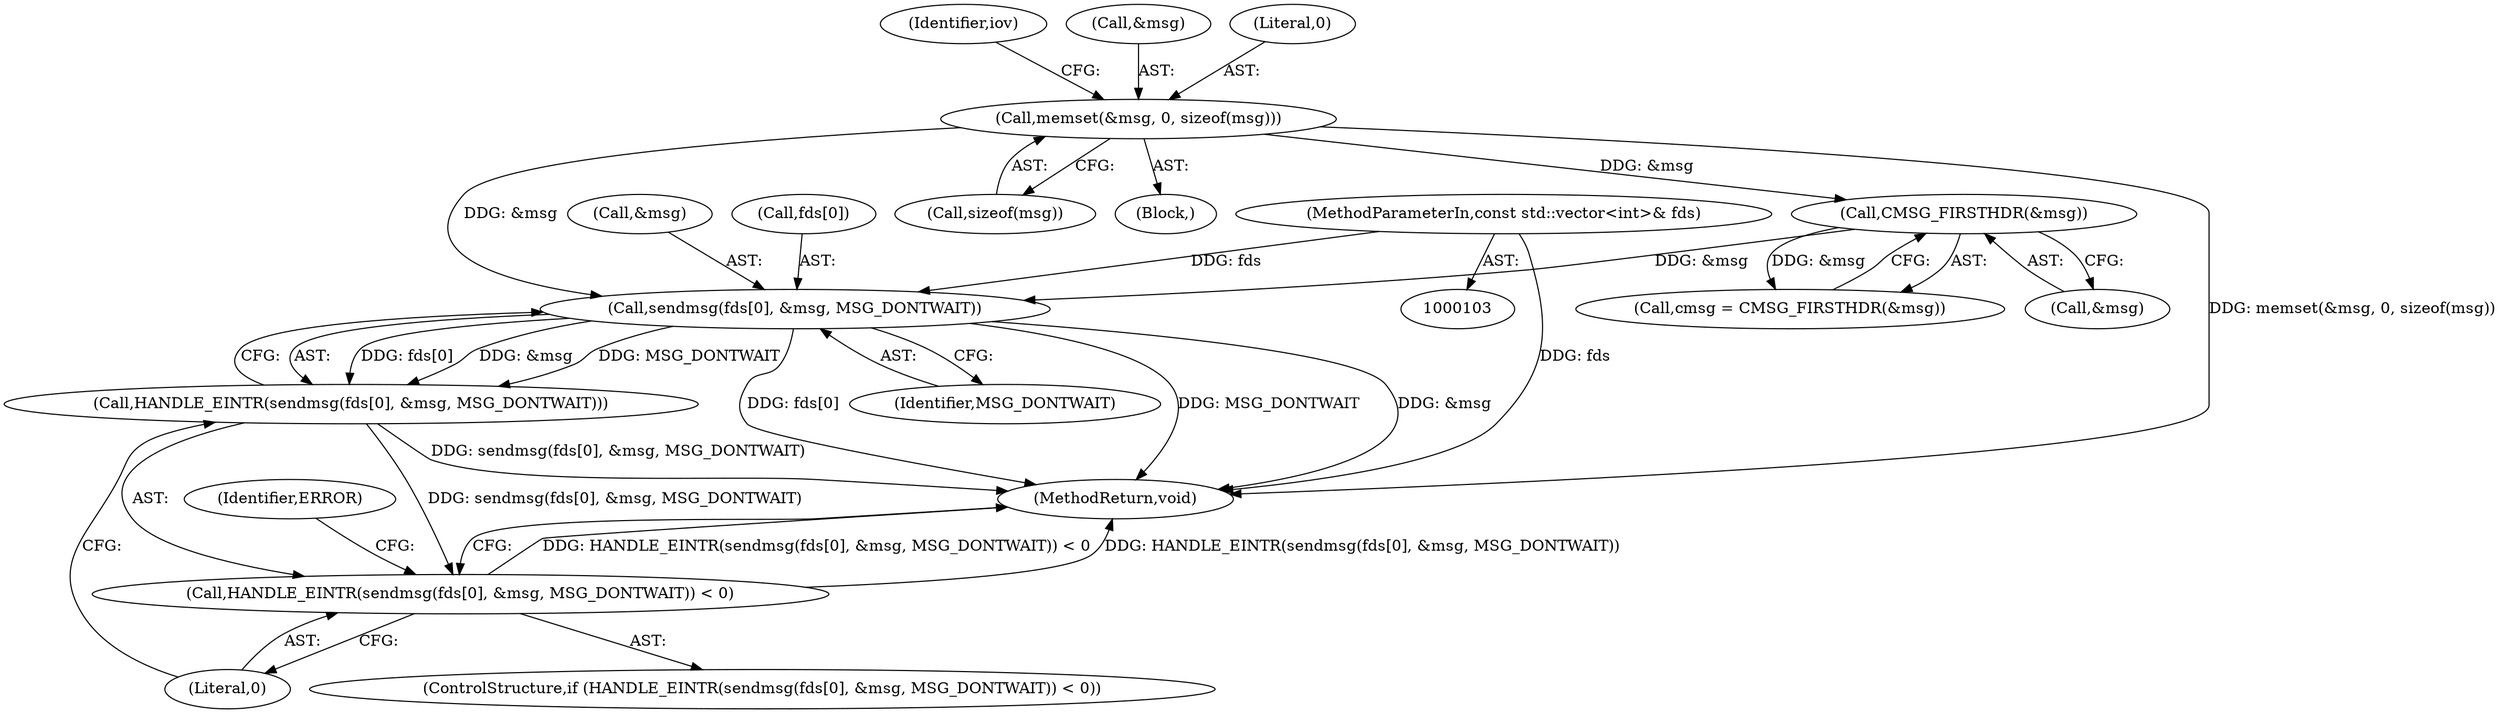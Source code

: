 digraph "0_Chrome_aac449e7154720b895ff1e7f3497c2ce95ae1a5a@API" {
"1000205" [label="(Call,sendmsg(fds[0], &msg, MSG_DONTWAIT))"];
"1000104" [label="(MethodParameterIn,const std::vector<int>& fds)"];
"1000168" [label="(Call,CMSG_FIRSTHDR(&msg))"];
"1000109" [label="(Call,memset(&msg, 0, sizeof(msg)))"];
"1000204" [label="(Call,HANDLE_EINTR(sendmsg(fds[0], &msg, MSG_DONTWAIT)))"];
"1000203" [label="(Call,HANDLE_EINTR(sendmsg(fds[0], &msg, MSG_DONTWAIT)) < 0)"];
"1000212" [label="(Literal,0)"];
"1000204" [label="(Call,HANDLE_EINTR(sendmsg(fds[0], &msg, MSG_DONTWAIT)))"];
"1000209" [label="(Call,&msg)"];
"1000117" [label="(Identifier,iov)"];
"1000211" [label="(Identifier,MSG_DONTWAIT)"];
"1000113" [label="(Call,sizeof(msg))"];
"1000168" [label="(Call,CMSG_FIRSTHDR(&msg))"];
"1000206" [label="(Call,fds[0])"];
"1000110" [label="(Call,&msg)"];
"1000166" [label="(Call,cmsg = CMSG_FIRSTHDR(&msg))"];
"1000202" [label="(ControlStructure,if (HANDLE_EINTR(sendmsg(fds[0], &msg, MSG_DONTWAIT)) < 0))"];
"1000205" [label="(Call,sendmsg(fds[0], &msg, MSG_DONTWAIT))"];
"1000203" [label="(Call,HANDLE_EINTR(sendmsg(fds[0], &msg, MSG_DONTWAIT)) < 0)"];
"1000215" [label="(Identifier,ERROR)"];
"1000107" [label="(Block,)"];
"1000104" [label="(MethodParameterIn,const std::vector<int>& fds)"];
"1000217" [label="(MethodReturn,void)"];
"1000169" [label="(Call,&msg)"];
"1000109" [label="(Call,memset(&msg, 0, sizeof(msg)))"];
"1000112" [label="(Literal,0)"];
"1000205" -> "1000204"  [label="AST: "];
"1000205" -> "1000211"  [label="CFG: "];
"1000206" -> "1000205"  [label="AST: "];
"1000209" -> "1000205"  [label="AST: "];
"1000211" -> "1000205"  [label="AST: "];
"1000204" -> "1000205"  [label="CFG: "];
"1000205" -> "1000217"  [label="DDG: &msg"];
"1000205" -> "1000217"  [label="DDG: fds[0]"];
"1000205" -> "1000217"  [label="DDG: MSG_DONTWAIT"];
"1000205" -> "1000204"  [label="DDG: fds[0]"];
"1000205" -> "1000204"  [label="DDG: &msg"];
"1000205" -> "1000204"  [label="DDG: MSG_DONTWAIT"];
"1000104" -> "1000205"  [label="DDG: fds"];
"1000168" -> "1000205"  [label="DDG: &msg"];
"1000109" -> "1000205"  [label="DDG: &msg"];
"1000104" -> "1000103"  [label="AST: "];
"1000104" -> "1000217"  [label="DDG: fds"];
"1000168" -> "1000166"  [label="AST: "];
"1000168" -> "1000169"  [label="CFG: "];
"1000169" -> "1000168"  [label="AST: "];
"1000166" -> "1000168"  [label="CFG: "];
"1000168" -> "1000166"  [label="DDG: &msg"];
"1000109" -> "1000168"  [label="DDG: &msg"];
"1000109" -> "1000107"  [label="AST: "];
"1000109" -> "1000113"  [label="CFG: "];
"1000110" -> "1000109"  [label="AST: "];
"1000112" -> "1000109"  [label="AST: "];
"1000113" -> "1000109"  [label="AST: "];
"1000117" -> "1000109"  [label="CFG: "];
"1000109" -> "1000217"  [label="DDG: memset(&msg, 0, sizeof(msg))"];
"1000204" -> "1000203"  [label="AST: "];
"1000212" -> "1000204"  [label="CFG: "];
"1000204" -> "1000217"  [label="DDG: sendmsg(fds[0], &msg, MSG_DONTWAIT)"];
"1000204" -> "1000203"  [label="DDG: sendmsg(fds[0], &msg, MSG_DONTWAIT)"];
"1000203" -> "1000202"  [label="AST: "];
"1000203" -> "1000212"  [label="CFG: "];
"1000212" -> "1000203"  [label="AST: "];
"1000215" -> "1000203"  [label="CFG: "];
"1000217" -> "1000203"  [label="CFG: "];
"1000203" -> "1000217"  [label="DDG: HANDLE_EINTR(sendmsg(fds[0], &msg, MSG_DONTWAIT)) < 0"];
"1000203" -> "1000217"  [label="DDG: HANDLE_EINTR(sendmsg(fds[0], &msg, MSG_DONTWAIT))"];
}
